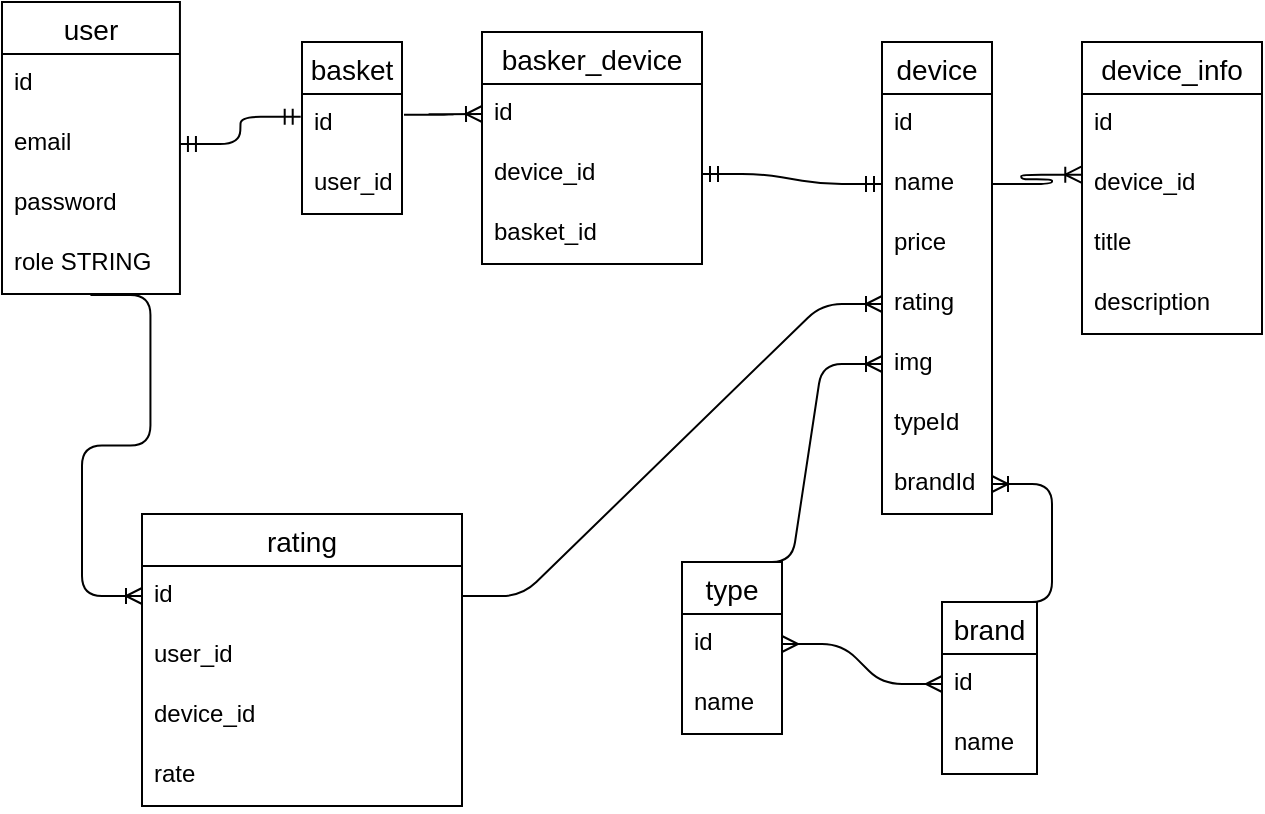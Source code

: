 <mxfile version="14.8.4" type="github">
  <diagram id="5Is-DQp5s_zuICFfsUVI" name="Page-1">
    <mxGraphModel dx="813" dy="435" grid="1" gridSize="10" guides="1" tooltips="1" connect="1" arrows="1" fold="1" page="1" pageScale="1" pageWidth="850" pageHeight="1100" math="0" shadow="0">
      <root>
        <mxCell id="0" />
        <mxCell id="1" parent="0" />
        <mxCell id="N_KGEwdVsxF9C0kxCByH-1" value="user" style="swimlane;fontStyle=0;childLayout=stackLayout;horizontal=1;startSize=26;horizontalStack=0;resizeParent=1;resizeParentMax=0;resizeLast=0;collapsible=1;marginBottom=0;align=center;fontSize=14;" vertex="1" parent="1">
          <mxGeometry x="10" y="20" width="88.97" height="146" as="geometry" />
        </mxCell>
        <mxCell id="N_KGEwdVsxF9C0kxCByH-2" value="id" style="text;strokeColor=none;fillColor=none;spacingLeft=4;spacingRight=4;overflow=hidden;rotatable=0;points=[[0,0.5],[1,0.5]];portConstraint=eastwest;fontSize=12;" vertex="1" parent="N_KGEwdVsxF9C0kxCByH-1">
          <mxGeometry y="26" width="88.97" height="30" as="geometry" />
        </mxCell>
        <mxCell id="N_KGEwdVsxF9C0kxCByH-3" value="email" style="text;strokeColor=none;fillColor=none;spacingLeft=4;spacingRight=4;overflow=hidden;rotatable=0;points=[[0,0.5],[1,0.5]];portConstraint=eastwest;fontSize=12;" vertex="1" parent="N_KGEwdVsxF9C0kxCByH-1">
          <mxGeometry y="56" width="88.97" height="30" as="geometry" />
        </mxCell>
        <mxCell id="N_KGEwdVsxF9C0kxCByH-4" value="password" style="text;strokeColor=none;fillColor=none;spacingLeft=4;spacingRight=4;overflow=hidden;rotatable=0;points=[[0,0.5],[1,0.5]];portConstraint=eastwest;fontSize=12;" vertex="1" parent="N_KGEwdVsxF9C0kxCByH-1">
          <mxGeometry y="86" width="88.97" height="30" as="geometry" />
        </mxCell>
        <mxCell id="N_KGEwdVsxF9C0kxCByH-5" value="role STRING" style="text;strokeColor=none;fillColor=none;spacingLeft=4;spacingRight=4;overflow=hidden;rotatable=0;points=[[0,0.5],[1,0.5]];portConstraint=eastwest;fontSize=12;" vertex="1" parent="N_KGEwdVsxF9C0kxCByH-1">
          <mxGeometry y="116" width="88.97" height="30" as="geometry" />
        </mxCell>
        <mxCell id="N_KGEwdVsxF9C0kxCByH-6" value="basket" style="swimlane;fontStyle=0;childLayout=stackLayout;horizontal=1;startSize=26;horizontalStack=0;resizeParent=1;resizeParentMax=0;resizeLast=0;collapsible=1;marginBottom=0;align=center;fontSize=14;" vertex="1" parent="1">
          <mxGeometry x="160" y="40" width="50" height="86" as="geometry" />
        </mxCell>
        <mxCell id="N_KGEwdVsxF9C0kxCByH-7" value="id" style="text;strokeColor=none;fillColor=none;spacingLeft=4;spacingRight=4;overflow=hidden;rotatable=0;points=[[0,0.5],[1,0.5]];portConstraint=eastwest;fontSize=12;" vertex="1" parent="N_KGEwdVsxF9C0kxCByH-6">
          <mxGeometry y="26" width="50" height="30" as="geometry" />
        </mxCell>
        <mxCell id="N_KGEwdVsxF9C0kxCByH-8" value="user_id" style="text;strokeColor=none;fillColor=none;spacingLeft=4;spacingRight=4;overflow=hidden;rotatable=0;points=[[0,0.5],[1,0.5]];portConstraint=eastwest;fontSize=12;" vertex="1" parent="N_KGEwdVsxF9C0kxCByH-6">
          <mxGeometry y="56" width="50" height="30" as="geometry" />
        </mxCell>
        <mxCell id="N_KGEwdVsxF9C0kxCByH-11" value="" style="edgeStyle=entityRelationEdgeStyle;fontSize=12;html=1;endArrow=ERmandOne;startArrow=ERmandOne;entryX=-0.013;entryY=0.381;entryDx=0;entryDy=0;entryPerimeter=0;exitX=1;exitY=0.5;exitDx=0;exitDy=0;" edge="1" parent="1" source="N_KGEwdVsxF9C0kxCByH-3" target="N_KGEwdVsxF9C0kxCByH-7">
          <mxGeometry width="100" height="100" relative="1" as="geometry">
            <mxPoint x="101" y="80" as="sourcePoint" />
            <mxPoint x="210" y="120" as="targetPoint" />
          </mxGeometry>
        </mxCell>
        <mxCell id="N_KGEwdVsxF9C0kxCByH-12" value="device" style="swimlane;fontStyle=0;childLayout=stackLayout;horizontal=1;startSize=26;horizontalStack=0;resizeParent=1;resizeParentMax=0;resizeLast=0;collapsible=1;marginBottom=0;align=center;fontSize=14;" vertex="1" parent="1">
          <mxGeometry x="450" y="40" width="55" height="236" as="geometry" />
        </mxCell>
        <mxCell id="N_KGEwdVsxF9C0kxCByH-13" value="id" style="text;strokeColor=none;fillColor=none;spacingLeft=4;spacingRight=4;overflow=hidden;rotatable=0;points=[[0,0.5],[1,0.5]];portConstraint=eastwest;fontSize=12;" vertex="1" parent="N_KGEwdVsxF9C0kxCByH-12">
          <mxGeometry y="26" width="55" height="30" as="geometry" />
        </mxCell>
        <mxCell id="N_KGEwdVsxF9C0kxCByH-14" value="name" style="text;strokeColor=none;fillColor=none;spacingLeft=4;spacingRight=4;overflow=hidden;rotatable=0;points=[[0,0.5],[1,0.5]];portConstraint=eastwest;fontSize=12;" vertex="1" parent="N_KGEwdVsxF9C0kxCByH-12">
          <mxGeometry y="56" width="55" height="30" as="geometry" />
        </mxCell>
        <mxCell id="N_KGEwdVsxF9C0kxCByH-15" value="price" style="text;strokeColor=none;fillColor=none;spacingLeft=4;spacingRight=4;overflow=hidden;rotatable=0;points=[[0,0.5],[1,0.5]];portConstraint=eastwest;fontSize=12;" vertex="1" parent="N_KGEwdVsxF9C0kxCByH-12">
          <mxGeometry y="86" width="55" height="30" as="geometry" />
        </mxCell>
        <mxCell id="N_KGEwdVsxF9C0kxCByH-16" value="rating" style="text;strokeColor=none;fillColor=none;spacingLeft=4;spacingRight=4;overflow=hidden;rotatable=0;points=[[0,0.5],[1,0.5]];portConstraint=eastwest;fontSize=12;" vertex="1" parent="N_KGEwdVsxF9C0kxCByH-12">
          <mxGeometry y="116" width="55" height="30" as="geometry" />
        </mxCell>
        <mxCell id="N_KGEwdVsxF9C0kxCByH-17" value="img" style="text;strokeColor=none;fillColor=none;spacingLeft=4;spacingRight=4;overflow=hidden;rotatable=0;points=[[0,0.5],[1,0.5]];portConstraint=eastwest;fontSize=12;" vertex="1" parent="N_KGEwdVsxF9C0kxCByH-12">
          <mxGeometry y="146" width="55" height="30" as="geometry" />
        </mxCell>
        <mxCell id="N_KGEwdVsxF9C0kxCByH-18" value="typeId" style="text;strokeColor=none;fillColor=none;spacingLeft=4;spacingRight=4;overflow=hidden;rotatable=0;points=[[0,0.5],[1,0.5]];portConstraint=eastwest;fontSize=12;" vertex="1" parent="N_KGEwdVsxF9C0kxCByH-12">
          <mxGeometry y="176" width="55" height="30" as="geometry" />
        </mxCell>
        <mxCell id="N_KGEwdVsxF9C0kxCByH-32" value="brandId" style="text;strokeColor=none;fillColor=none;spacingLeft=4;spacingRight=4;overflow=hidden;rotatable=0;points=[[0,0.5],[1,0.5]];portConstraint=eastwest;fontSize=12;" vertex="1" parent="N_KGEwdVsxF9C0kxCByH-12">
          <mxGeometry y="206" width="55" height="30" as="geometry" />
        </mxCell>
        <mxCell id="N_KGEwdVsxF9C0kxCByH-20" value="type" style="swimlane;fontStyle=0;childLayout=stackLayout;horizontal=1;startSize=26;horizontalStack=0;resizeParent=1;resizeParentMax=0;resizeLast=0;collapsible=1;marginBottom=0;align=center;fontSize=14;" vertex="1" parent="1">
          <mxGeometry x="350" y="300" width="50" height="86" as="geometry" />
        </mxCell>
        <mxCell id="N_KGEwdVsxF9C0kxCByH-21" value="id" style="text;strokeColor=none;fillColor=none;spacingLeft=4;spacingRight=4;overflow=hidden;rotatable=0;points=[[0,0.5],[1,0.5]];portConstraint=eastwest;fontSize=12;" vertex="1" parent="N_KGEwdVsxF9C0kxCByH-20">
          <mxGeometry y="26" width="50" height="30" as="geometry" />
        </mxCell>
        <mxCell id="N_KGEwdVsxF9C0kxCByH-22" value="name" style="text;strokeColor=none;fillColor=none;spacingLeft=4;spacingRight=4;overflow=hidden;rotatable=0;points=[[0,0.5],[1,0.5]];portConstraint=eastwest;fontSize=12;" vertex="1" parent="N_KGEwdVsxF9C0kxCByH-20">
          <mxGeometry y="56" width="50" height="30" as="geometry" />
        </mxCell>
        <mxCell id="N_KGEwdVsxF9C0kxCByH-24" value="brand" style="swimlane;fontStyle=0;childLayout=stackLayout;horizontal=1;startSize=26;horizontalStack=0;resizeParent=1;resizeParentMax=0;resizeLast=0;collapsible=1;marginBottom=0;align=center;fontSize=14;" vertex="1" parent="1">
          <mxGeometry x="480" y="320" width="47.5" height="86" as="geometry" />
        </mxCell>
        <mxCell id="N_KGEwdVsxF9C0kxCByH-25" value="id" style="text;strokeColor=none;fillColor=none;spacingLeft=4;spacingRight=4;overflow=hidden;rotatable=0;points=[[0,0.5],[1,0.5]];portConstraint=eastwest;fontSize=12;" vertex="1" parent="N_KGEwdVsxF9C0kxCByH-24">
          <mxGeometry y="26" width="47.5" height="30" as="geometry" />
        </mxCell>
        <mxCell id="N_KGEwdVsxF9C0kxCByH-26" value="name" style="text;strokeColor=none;fillColor=none;spacingLeft=4;spacingRight=4;overflow=hidden;rotatable=0;points=[[0,0.5],[1,0.5]];portConstraint=eastwest;fontSize=12;" vertex="1" parent="N_KGEwdVsxF9C0kxCByH-24">
          <mxGeometry y="56" width="47.5" height="30" as="geometry" />
        </mxCell>
        <mxCell id="N_KGEwdVsxF9C0kxCByH-28" value="" style="edgeStyle=entityRelationEdgeStyle;fontSize=12;html=1;endArrow=ERoneToMany;exitX=0.5;exitY=0;exitDx=0;exitDy=0;entryX=0;entryY=0.5;entryDx=0;entryDy=0;" edge="1" parent="1" source="N_KGEwdVsxF9C0kxCByH-20" target="N_KGEwdVsxF9C0kxCByH-17">
          <mxGeometry width="100" height="100" relative="1" as="geometry">
            <mxPoint x="180" y="310" as="sourcePoint" />
            <mxPoint x="280" y="210" as="targetPoint" />
          </mxGeometry>
        </mxCell>
        <mxCell id="N_KGEwdVsxF9C0kxCByH-31" value="" style="edgeStyle=entityRelationEdgeStyle;fontSize=12;html=1;endArrow=ERoneToMany;exitX=0.5;exitY=0;exitDx=0;exitDy=0;" edge="1" parent="1" source="N_KGEwdVsxF9C0kxCByH-24" target="N_KGEwdVsxF9C0kxCByH-32">
          <mxGeometry width="100" height="100" relative="1" as="geometry">
            <mxPoint x="300" y="310" as="sourcePoint" />
            <mxPoint x="298" y="260" as="targetPoint" />
          </mxGeometry>
        </mxCell>
        <mxCell id="N_KGEwdVsxF9C0kxCByH-33" value="" style="edgeStyle=entityRelationEdgeStyle;fontSize=12;html=1;endArrow=ERmany;startArrow=ERmany;exitX=1;exitY=0.5;exitDx=0;exitDy=0;entryX=0;entryY=0.5;entryDx=0;entryDy=0;" edge="1" parent="1" source="N_KGEwdVsxF9C0kxCByH-21" target="N_KGEwdVsxF9C0kxCByH-25">
          <mxGeometry width="100" height="100" relative="1" as="geometry">
            <mxPoint x="210" y="520" as="sourcePoint" />
            <mxPoint x="310" y="420" as="targetPoint" />
          </mxGeometry>
        </mxCell>
        <mxCell id="N_KGEwdVsxF9C0kxCByH-34" value="device_info" style="swimlane;fontStyle=0;childLayout=stackLayout;horizontal=1;startSize=26;horizontalStack=0;resizeParent=1;resizeParentMax=0;resizeLast=0;collapsible=1;marginBottom=0;align=center;fontSize=14;" vertex="1" parent="1">
          <mxGeometry x="550" y="40" width="90" height="146" as="geometry" />
        </mxCell>
        <mxCell id="N_KGEwdVsxF9C0kxCByH-35" value="id" style="text;strokeColor=none;fillColor=none;spacingLeft=4;spacingRight=4;overflow=hidden;rotatable=0;points=[[0,0.5],[1,0.5]];portConstraint=eastwest;fontSize=12;" vertex="1" parent="N_KGEwdVsxF9C0kxCByH-34">
          <mxGeometry y="26" width="90" height="30" as="geometry" />
        </mxCell>
        <mxCell id="N_KGEwdVsxF9C0kxCByH-36" value="device_id" style="text;strokeColor=none;fillColor=none;spacingLeft=4;spacingRight=4;overflow=hidden;rotatable=0;points=[[0,0.5],[1,0.5]];portConstraint=eastwest;fontSize=12;" vertex="1" parent="N_KGEwdVsxF9C0kxCByH-34">
          <mxGeometry y="56" width="90" height="30" as="geometry" />
        </mxCell>
        <mxCell id="N_KGEwdVsxF9C0kxCByH-37" value="title" style="text;strokeColor=none;fillColor=none;spacingLeft=4;spacingRight=4;overflow=hidden;rotatable=0;points=[[0,0.5],[1,0.5]];portConstraint=eastwest;fontSize=12;" vertex="1" parent="N_KGEwdVsxF9C0kxCByH-34">
          <mxGeometry y="86" width="90" height="30" as="geometry" />
        </mxCell>
        <mxCell id="N_KGEwdVsxF9C0kxCByH-39" value="description" style="text;strokeColor=none;fillColor=none;spacingLeft=4;spacingRight=4;overflow=hidden;rotatable=0;points=[[0,0.5],[1,0.5]];portConstraint=eastwest;fontSize=12;" vertex="1" parent="N_KGEwdVsxF9C0kxCByH-34">
          <mxGeometry y="116" width="90" height="30" as="geometry" />
        </mxCell>
        <mxCell id="N_KGEwdVsxF9C0kxCByH-38" value="" style="edgeStyle=entityRelationEdgeStyle;fontSize=12;html=1;endArrow=ERoneToMany;exitX=1;exitY=0.5;exitDx=0;exitDy=0;entryX=-0.004;entryY=0.344;entryDx=0;entryDy=0;entryPerimeter=0;" edge="1" parent="1" source="N_KGEwdVsxF9C0kxCByH-14" target="N_KGEwdVsxF9C0kxCByH-36">
          <mxGeometry width="100" height="100" relative="1" as="geometry">
            <mxPoint x="380" y="220" as="sourcePoint" />
            <mxPoint x="480" y="120" as="targetPoint" />
          </mxGeometry>
        </mxCell>
        <mxCell id="N_KGEwdVsxF9C0kxCByH-40" value="basker_device" style="swimlane;fontStyle=0;childLayout=stackLayout;horizontal=1;startSize=26;horizontalStack=0;resizeParent=1;resizeParentMax=0;resizeLast=0;collapsible=1;marginBottom=0;align=center;fontSize=14;" vertex="1" parent="1">
          <mxGeometry x="250" y="35" width="110" height="116" as="geometry" />
        </mxCell>
        <mxCell id="N_KGEwdVsxF9C0kxCByH-41" value="id" style="text;strokeColor=none;fillColor=none;spacingLeft=4;spacingRight=4;overflow=hidden;rotatable=0;points=[[0,0.5],[1,0.5]];portConstraint=eastwest;fontSize=12;" vertex="1" parent="N_KGEwdVsxF9C0kxCByH-40">
          <mxGeometry y="26" width="110" height="30" as="geometry" />
        </mxCell>
        <mxCell id="N_KGEwdVsxF9C0kxCByH-42" value="device_id" style="text;strokeColor=none;fillColor=none;spacingLeft=4;spacingRight=4;overflow=hidden;rotatable=0;points=[[0,0.5],[1,0.5]];portConstraint=eastwest;fontSize=12;" vertex="1" parent="N_KGEwdVsxF9C0kxCByH-40">
          <mxGeometry y="56" width="110" height="30" as="geometry" />
        </mxCell>
        <mxCell id="N_KGEwdVsxF9C0kxCByH-43" value="basket_id" style="text;strokeColor=none;fillColor=none;spacingLeft=4;spacingRight=4;overflow=hidden;rotatable=0;points=[[0,0.5],[1,0.5]];portConstraint=eastwest;fontSize=12;" vertex="1" parent="N_KGEwdVsxF9C0kxCByH-40">
          <mxGeometry y="86" width="110" height="30" as="geometry" />
        </mxCell>
        <mxCell id="N_KGEwdVsxF9C0kxCByH-44" value="" style="edgeStyle=entityRelationEdgeStyle;fontSize=12;html=1;endArrow=ERoneToMany;exitX=1.02;exitY=0.344;exitDx=0;exitDy=0;exitPerimeter=0;" edge="1" parent="1" source="N_KGEwdVsxF9C0kxCByH-7" target="N_KGEwdVsxF9C0kxCByH-41">
          <mxGeometry width="100" height="100" relative="1" as="geometry">
            <mxPoint x="150" y="180" as="sourcePoint" />
            <mxPoint x="250" y="80" as="targetPoint" />
          </mxGeometry>
        </mxCell>
        <mxCell id="N_KGEwdVsxF9C0kxCByH-46" value="" style="edgeStyle=entityRelationEdgeStyle;fontSize=12;html=1;endArrow=ERmandOne;startArrow=ERmandOne;exitX=1;exitY=0.5;exitDx=0;exitDy=0;entryX=0;entryY=0.5;entryDx=0;entryDy=0;" edge="1" parent="1" source="N_KGEwdVsxF9C0kxCByH-42" target="N_KGEwdVsxF9C0kxCByH-14">
          <mxGeometry width="100" height="100" relative="1" as="geometry">
            <mxPoint x="320" y="300" as="sourcePoint" />
            <mxPoint x="420" y="200" as="targetPoint" />
          </mxGeometry>
        </mxCell>
        <mxCell id="N_KGEwdVsxF9C0kxCByH-47" value="rating" style="swimlane;fontStyle=0;childLayout=stackLayout;horizontal=1;startSize=26;horizontalStack=0;resizeParent=1;resizeParentMax=0;resizeLast=0;collapsible=1;marginBottom=0;align=center;fontSize=14;" vertex="1" parent="1">
          <mxGeometry x="80" y="276" width="160" height="146" as="geometry" />
        </mxCell>
        <mxCell id="N_KGEwdVsxF9C0kxCByH-48" value="id" style="text;strokeColor=none;fillColor=none;spacingLeft=4;spacingRight=4;overflow=hidden;rotatable=0;points=[[0,0.5],[1,0.5]];portConstraint=eastwest;fontSize=12;" vertex="1" parent="N_KGEwdVsxF9C0kxCByH-47">
          <mxGeometry y="26" width="160" height="30" as="geometry" />
        </mxCell>
        <mxCell id="N_KGEwdVsxF9C0kxCByH-49" value="user_id" style="text;strokeColor=none;fillColor=none;spacingLeft=4;spacingRight=4;overflow=hidden;rotatable=0;points=[[0,0.5],[1,0.5]];portConstraint=eastwest;fontSize=12;" vertex="1" parent="N_KGEwdVsxF9C0kxCByH-47">
          <mxGeometry y="56" width="160" height="30" as="geometry" />
        </mxCell>
        <mxCell id="N_KGEwdVsxF9C0kxCByH-50" value="device_id" style="text;strokeColor=none;fillColor=none;spacingLeft=4;spacingRight=4;overflow=hidden;rotatable=0;points=[[0,0.5],[1,0.5]];portConstraint=eastwest;fontSize=12;" vertex="1" parent="N_KGEwdVsxF9C0kxCByH-47">
          <mxGeometry y="86" width="160" height="30" as="geometry" />
        </mxCell>
        <mxCell id="N_KGEwdVsxF9C0kxCByH-51" value="rate" style="text;strokeColor=none;fillColor=none;spacingLeft=4;spacingRight=4;overflow=hidden;rotatable=0;points=[[0,0.5],[1,0.5]];portConstraint=eastwest;fontSize=12;" vertex="1" parent="N_KGEwdVsxF9C0kxCByH-47">
          <mxGeometry y="116" width="160" height="30" as="geometry" />
        </mxCell>
        <mxCell id="N_KGEwdVsxF9C0kxCByH-52" value="" style="edgeStyle=entityRelationEdgeStyle;fontSize=12;html=1;endArrow=ERoneToMany;exitX=0.497;exitY=1.017;exitDx=0;exitDy=0;exitPerimeter=0;" edge="1" parent="1" source="N_KGEwdVsxF9C0kxCByH-5" target="N_KGEwdVsxF9C0kxCByH-48">
          <mxGeometry width="100" height="100" relative="1" as="geometry">
            <mxPoint x="30" y="290" as="sourcePoint" />
            <mxPoint x="130" y="190" as="targetPoint" />
          </mxGeometry>
        </mxCell>
        <mxCell id="N_KGEwdVsxF9C0kxCByH-53" value="" style="edgeStyle=entityRelationEdgeStyle;fontSize=12;html=1;endArrow=ERoneToMany;exitX=1;exitY=0.5;exitDx=0;exitDy=0;entryX=0;entryY=0.5;entryDx=0;entryDy=0;" edge="1" parent="1" source="N_KGEwdVsxF9C0kxCByH-48" target="N_KGEwdVsxF9C0kxCByH-16">
          <mxGeometry width="100" height="100" relative="1" as="geometry">
            <mxPoint x="260" y="286" as="sourcePoint" />
            <mxPoint x="360" y="186" as="targetPoint" />
          </mxGeometry>
        </mxCell>
      </root>
    </mxGraphModel>
  </diagram>
</mxfile>
